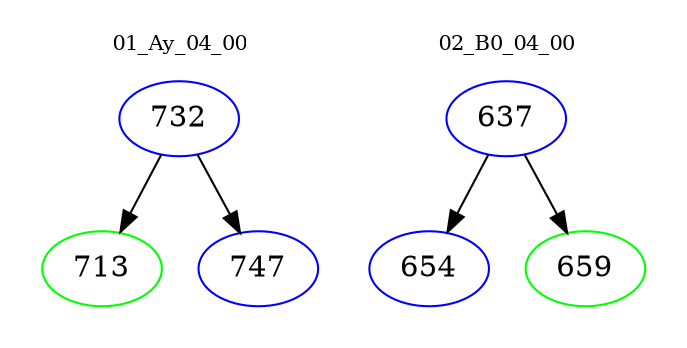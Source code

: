digraph{
subgraph cluster_0 {
color = white
label = "01_Ay_04_00";
fontsize=10;
T0_732 [label="732", color="blue"]
T0_732 -> T0_713 [color="black"]
T0_713 [label="713", color="green"]
T0_732 -> T0_747 [color="black"]
T0_747 [label="747", color="blue"]
}
subgraph cluster_1 {
color = white
label = "02_B0_04_00";
fontsize=10;
T1_637 [label="637", color="blue"]
T1_637 -> T1_654 [color="black"]
T1_654 [label="654", color="blue"]
T1_637 -> T1_659 [color="black"]
T1_659 [label="659", color="green"]
}
}
